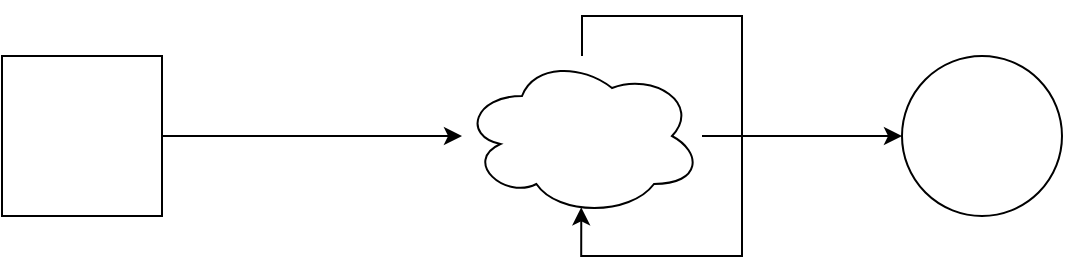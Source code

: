 <mxfile version="22.0.2" type="github">
  <diagram name="第 1 页" id="bm0Y-T4pBJCMEKZAWoOl">
    <mxGraphModel dx="1221" dy="745" grid="1" gridSize="10" guides="1" tooltips="1" connect="1" arrows="1" fold="1" page="1" pageScale="1" pageWidth="827" pageHeight="1169" math="0" shadow="0">
      <root>
        <mxCell id="0" />
        <mxCell id="1" parent="0" />
        <mxCell id="QCSIHBJX6AVRzppdNrxp-2" style="edgeStyle=orthogonalEdgeStyle;rounded=0;orthogonalLoop=1;jettySize=auto;html=1;" edge="1" parent="1" source="QCSIHBJX6AVRzppdNrxp-1">
          <mxGeometry relative="1" as="geometry">
            <mxPoint x="340" y="330" as="targetPoint" />
          </mxGeometry>
        </mxCell>
        <mxCell id="QCSIHBJX6AVRzppdNrxp-1" value="" style="whiteSpace=wrap;html=1;aspect=fixed;" vertex="1" parent="1">
          <mxGeometry x="110" y="290" width="80" height="80" as="geometry" />
        </mxCell>
        <mxCell id="QCSIHBJX6AVRzppdNrxp-6" value="" style="edgeStyle=orthogonalEdgeStyle;rounded=0;orthogonalLoop=1;jettySize=auto;html=1;" edge="1" parent="1" source="QCSIHBJX6AVRzppdNrxp-3" target="QCSIHBJX6AVRzppdNrxp-5">
          <mxGeometry relative="1" as="geometry" />
        </mxCell>
        <mxCell id="QCSIHBJX6AVRzppdNrxp-3" value="" style="ellipse;shape=cloud;whiteSpace=wrap;html=1;" vertex="1" parent="1">
          <mxGeometry x="340" y="290" width="120" height="80" as="geometry" />
        </mxCell>
        <mxCell id="QCSIHBJX6AVRzppdNrxp-4" style="edgeStyle=orthogonalEdgeStyle;rounded=0;orthogonalLoop=1;jettySize=auto;html=1;entryX=0.497;entryY=0.946;entryDx=0;entryDy=0;entryPerimeter=0;" edge="1" parent="1" source="QCSIHBJX6AVRzppdNrxp-3" target="QCSIHBJX6AVRzppdNrxp-3">
          <mxGeometry relative="1" as="geometry" />
        </mxCell>
        <mxCell id="QCSIHBJX6AVRzppdNrxp-5" value="" style="ellipse;whiteSpace=wrap;html=1;" vertex="1" parent="1">
          <mxGeometry x="560" y="290" width="80" height="80" as="geometry" />
        </mxCell>
      </root>
    </mxGraphModel>
  </diagram>
</mxfile>
